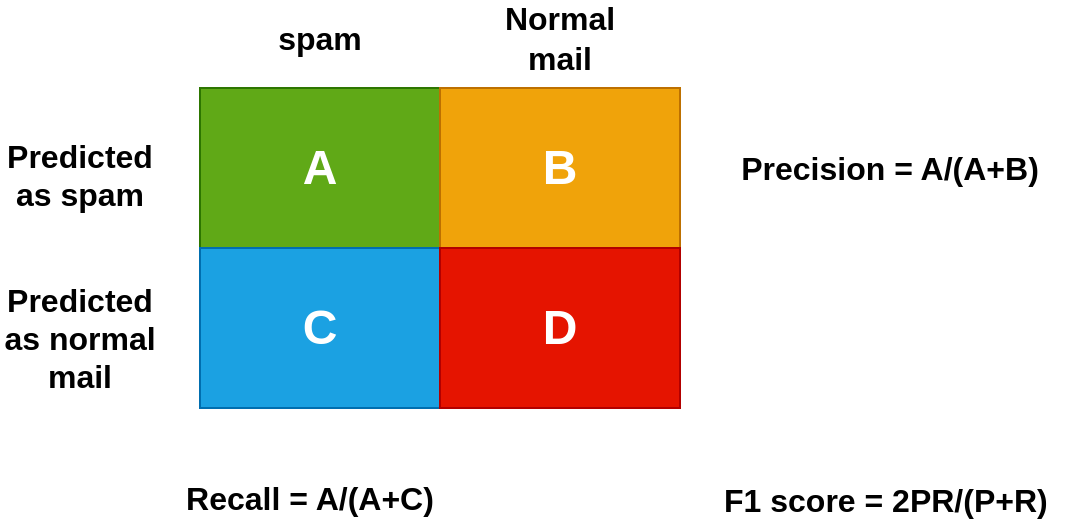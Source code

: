 <mxfile version="16.1.0" type="github">
  <diagram id="MV1uK1s1evkV6G0NsdHk" name="Page-1">
    <mxGraphModel dx="1422" dy="762" grid="1" gridSize="10" guides="1" tooltips="1" connect="1" arrows="1" fold="1" page="1" pageScale="1" pageWidth="827" pageHeight="1169" math="0" shadow="0">
      <root>
        <mxCell id="0" />
        <mxCell id="1" parent="0" />
        <mxCell id="wYwNcxRUQ7d3ZBXullW2-1" value="" style="rounded=0;whiteSpace=wrap;html=1;fillColor=#60a917;strokeColor=#2D7600;fontColor=#ffffff;" parent="1" vertex="1">
          <mxGeometry x="240" y="240" width="120" height="80" as="geometry" />
        </mxCell>
        <mxCell id="wYwNcxRUQ7d3ZBXullW2-2" value="" style="rounded=0;whiteSpace=wrap;html=1;fillColor=#f0a30a;strokeColor=#BD7000;fontColor=#000000;" parent="1" vertex="1">
          <mxGeometry x="360" y="240" width="120" height="80" as="geometry" />
        </mxCell>
        <mxCell id="wYwNcxRUQ7d3ZBXullW2-3" value="" style="rounded=0;whiteSpace=wrap;html=1;fillColor=#1ba1e2;strokeColor=#006EAF;fontColor=#ffffff;" parent="1" vertex="1">
          <mxGeometry x="240" y="320" width="120" height="80" as="geometry" />
        </mxCell>
        <mxCell id="wYwNcxRUQ7d3ZBXullW2-4" value="" style="rounded=0;whiteSpace=wrap;html=1;fillColor=#e51400;strokeColor=#B20000;fontColor=#ffffff;" parent="1" vertex="1">
          <mxGeometry x="360" y="320" width="120" height="80" as="geometry" />
        </mxCell>
        <mxCell id="PCwxbhCvGm5rOhKtlS9v-1" value="spam" style="text;html=1;strokeColor=none;fillColor=none;align=center;verticalAlign=middle;whiteSpace=wrap;rounded=0;fontSize=16;fontStyle=1" parent="1" vertex="1">
          <mxGeometry x="270" y="200" width="60" height="30" as="geometry" />
        </mxCell>
        <mxCell id="PCwxbhCvGm5rOhKtlS9v-2" value="Normal mail" style="text;html=1;strokeColor=none;fillColor=none;align=center;verticalAlign=middle;whiteSpace=wrap;rounded=0;fontSize=16;fontStyle=1" parent="1" vertex="1">
          <mxGeometry x="375" y="200" width="90" height="30" as="geometry" />
        </mxCell>
        <mxCell id="PCwxbhCvGm5rOhKtlS9v-3" value="Predicted as normal mail" style="text;whiteSpace=wrap;html=1;align=center;fontSize=16;fontStyle=1" parent="1" vertex="1">
          <mxGeometry x="140" y="330" width="80" height="45" as="geometry" />
        </mxCell>
        <mxCell id="PCwxbhCvGm5rOhKtlS9v-4" value="Predicted as spam" style="text;whiteSpace=wrap;html=1;align=center;fontSize=16;fontStyle=1" parent="1" vertex="1">
          <mxGeometry x="140" y="257.5" width="80" height="45" as="geometry" />
        </mxCell>
        <mxCell id="PCwxbhCvGm5rOhKtlS9v-5" value="A" style="text;html=1;strokeColor=none;fillColor=none;align=center;verticalAlign=middle;whiteSpace=wrap;rounded=0;fontSize=24;fontStyle=1;fontColor=#FFFFFF;" parent="1" vertex="1">
          <mxGeometry x="270" y="265" width="60" height="30" as="geometry" />
        </mxCell>
        <mxCell id="PCwxbhCvGm5rOhKtlS9v-6" value="B&lt;span style=&quot;font-family: monospace; font-size: 0px;&quot;&gt;%3CmxGraphModel%3E%3Croot%3E%3CmxCell%20id%3D%220%22%2F%3E%3CmxCell%20id%3D%221%22%20parent%3D%220%22%2F%3E%3CmxCell%20id%3D%222%22%20value%3D%22A%22%20style%3D%22text%3Bhtml%3D1%3BstrokeColor%3Dnone%3BfillColor%3Dnone%3Balign%3Dcenter%3BverticalAlign%3Dmiddle%3BwhiteSpace%3Dwrap%3Brounded%3D0%3BfontSize%3D24%3B%22%20vertex%3D%221%22%20parent%3D%221%22%3E%3CmxGeometry%20x%3D%22270%22%20y%3D%22265%22%20width%3D%2260%22%20height%3D%2230%22%20as%3D%22geometry%22%2F%3E%3C%2FmxCell%3E%3C%2Froot%3E%3C%2FmxGraphModel%3E&lt;/span&gt;" style="text;html=1;strokeColor=none;fillColor=none;align=center;verticalAlign=middle;whiteSpace=wrap;rounded=0;fontSize=24;fontStyle=1;fontColor=#FFFFFF;" parent="1" vertex="1">
          <mxGeometry x="390" y="265" width="60" height="30" as="geometry" />
        </mxCell>
        <mxCell id="PCwxbhCvGm5rOhKtlS9v-7" value="C" style="text;html=1;strokeColor=none;fillColor=none;align=center;verticalAlign=middle;whiteSpace=wrap;rounded=0;fontSize=24;fontStyle=1;fontColor=#FFFFFF;" parent="1" vertex="1">
          <mxGeometry x="270" y="345" width="60" height="30" as="geometry" />
        </mxCell>
        <mxCell id="PCwxbhCvGm5rOhKtlS9v-8" value="D" style="text;html=1;strokeColor=none;fillColor=none;align=center;verticalAlign=middle;whiteSpace=wrap;rounded=0;fontSize=24;fontStyle=1;fontColor=#FFFFFF;" parent="1" vertex="1">
          <mxGeometry x="390" y="345" width="60" height="30" as="geometry" />
        </mxCell>
        <mxCell id="PCwxbhCvGm5rOhKtlS9v-9" value="Precision = A/(A+B)" style="text;html=1;strokeColor=none;fillColor=none;align=center;verticalAlign=middle;whiteSpace=wrap;rounded=0;fontSize=16;fontColor=#000000;fontStyle=1" parent="1" vertex="1">
          <mxGeometry x="490" y="265" width="190" height="30" as="geometry" />
        </mxCell>
        <mxCell id="PCwxbhCvGm5rOhKtlS9v-10" value="Recall = A/(A+C)" style="text;html=1;strokeColor=none;fillColor=none;align=center;verticalAlign=middle;whiteSpace=wrap;rounded=0;fontSize=16;fontColor=#000000;fontStyle=1" parent="1" vertex="1">
          <mxGeometry x="220" y="430" width="150" height="30" as="geometry" />
        </mxCell>
        <mxCell id="PCwxbhCvGm5rOhKtlS9v-11" value="F1 score = 2PR/(P+R)" style="text;whiteSpace=wrap;html=1;fontSize=16;fontColor=#000000;fontStyle=1" parent="1" vertex="1">
          <mxGeometry x="500" y="430" width="170" height="30" as="geometry" />
        </mxCell>
      </root>
    </mxGraphModel>
  </diagram>
</mxfile>
